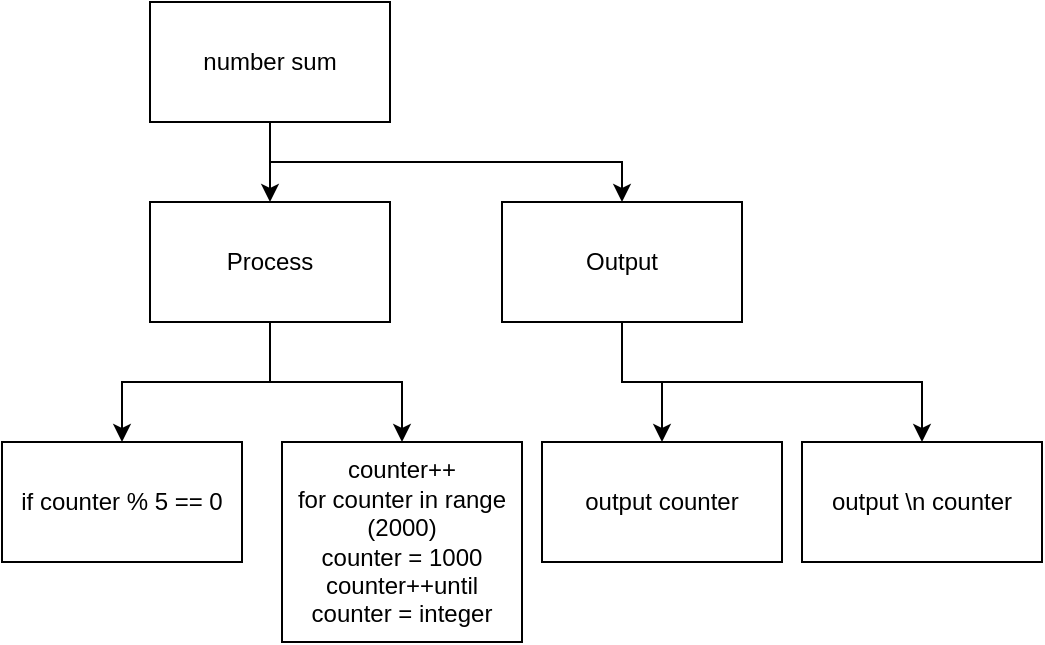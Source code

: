 <mxfile>
    <diagram id="WEZ03iuBja_KKgaaFv1i" name="Page-1">
        <mxGraphModel dx="690" dy="534" grid="1" gridSize="10" guides="1" tooltips="1" connect="1" arrows="1" fold="1" page="1" pageScale="1" pageWidth="827" pageHeight="1169" math="0" shadow="0">
            <root>
                <mxCell id="0"/>
                <mxCell id="1" parent="0"/>
                <mxCell id="21" style="edgeStyle=orthogonalEdgeStyle;rounded=0;html=1;exitX=0.5;exitY=1;exitDx=0;exitDy=0;entryX=0.5;entryY=0;entryDx=0;entryDy=0;" parent="1" source="2" target="4" edge="1">
                    <mxGeometry relative="1" as="geometry"/>
                </mxCell>
                <mxCell id="23" style="edgeStyle=orthogonalEdgeStyle;rounded=0;html=1;exitX=0.5;exitY=1;exitDx=0;exitDy=0;" parent="1" source="2" target="5" edge="1">
                    <mxGeometry relative="1" as="geometry"/>
                </mxCell>
                <mxCell id="2" value="number sum" style="rounded=0;whiteSpace=wrap;html=1;" parent="1" vertex="1">
                    <mxGeometry x="354" y="130" width="120" height="60" as="geometry"/>
                </mxCell>
                <mxCell id="16" style="edgeStyle=orthogonalEdgeStyle;html=1;exitX=0.5;exitY=1;exitDx=0;exitDy=0;rounded=0;" parent="1" source="4" target="8" edge="1">
                    <mxGeometry relative="1" as="geometry"/>
                </mxCell>
                <mxCell id="28" style="edgeStyle=orthogonalEdgeStyle;shape=connector;rounded=0;html=1;exitX=0.5;exitY=1;exitDx=0;exitDy=0;entryX=0.5;entryY=0;entryDx=0;entryDy=0;labelBackgroundColor=default;fontFamily=Helvetica;fontSize=11;fontColor=default;endArrow=classic;strokeColor=default;" parent="1" source="4" target="27" edge="1">
                    <mxGeometry relative="1" as="geometry"/>
                </mxCell>
                <mxCell id="4" value="Process" style="rounded=0;whiteSpace=wrap;html=1;" parent="1" vertex="1">
                    <mxGeometry x="354" y="230" width="120" height="60" as="geometry"/>
                </mxCell>
                <mxCell id="14" style="edgeStyle=orthogonalEdgeStyle;html=1;exitX=0.5;exitY=1;exitDx=0;exitDy=0;rounded=0;" parent="1" source="5" target="9" edge="1">
                    <mxGeometry relative="1" as="geometry">
                        <mxPoint x="610" y="310" as="sourcePoint"/>
                    </mxGeometry>
                </mxCell>
                <mxCell id="25" style="edgeStyle=orthogonalEdgeStyle;html=1;exitX=0.5;exitY=1;exitDx=0;exitDy=0;entryX=0.5;entryY=0;entryDx=0;entryDy=0;rounded=0;" parent="1" source="5" target="24" edge="1">
                    <mxGeometry relative="1" as="geometry"/>
                </mxCell>
                <mxCell id="5" value="Output" style="rounded=0;whiteSpace=wrap;html=1;" parent="1" vertex="1">
                    <mxGeometry x="530" y="230" width="120" height="60" as="geometry"/>
                </mxCell>
                <mxCell id="8" value="counter++&lt;br&gt;for counter in range (2000)&lt;br&gt;counter = 1000&lt;br&gt;counter++until counter = integer" style="rounded=0;whiteSpace=wrap;html=1;" parent="1" vertex="1">
                    <mxGeometry x="420" y="350" width="120" height="100" as="geometry"/>
                </mxCell>
                <mxCell id="9" value="output counter" style="rounded=0;whiteSpace=wrap;html=1;" parent="1" vertex="1">
                    <mxGeometry x="550" y="350" width="120" height="60" as="geometry"/>
                </mxCell>
                <mxCell id="24" value="output \n counter" style="rounded=0;whiteSpace=wrap;html=1;" parent="1" vertex="1">
                    <mxGeometry x="680" y="350" width="120" height="60" as="geometry"/>
                </mxCell>
                <mxCell id="27" value="if counter % 5 == 0" style="rounded=0;whiteSpace=wrap;html=1;" parent="1" vertex="1">
                    <mxGeometry x="280" y="350" width="120" height="60" as="geometry"/>
                </mxCell>
            </root>
        </mxGraphModel>
    </diagram>
</mxfile>